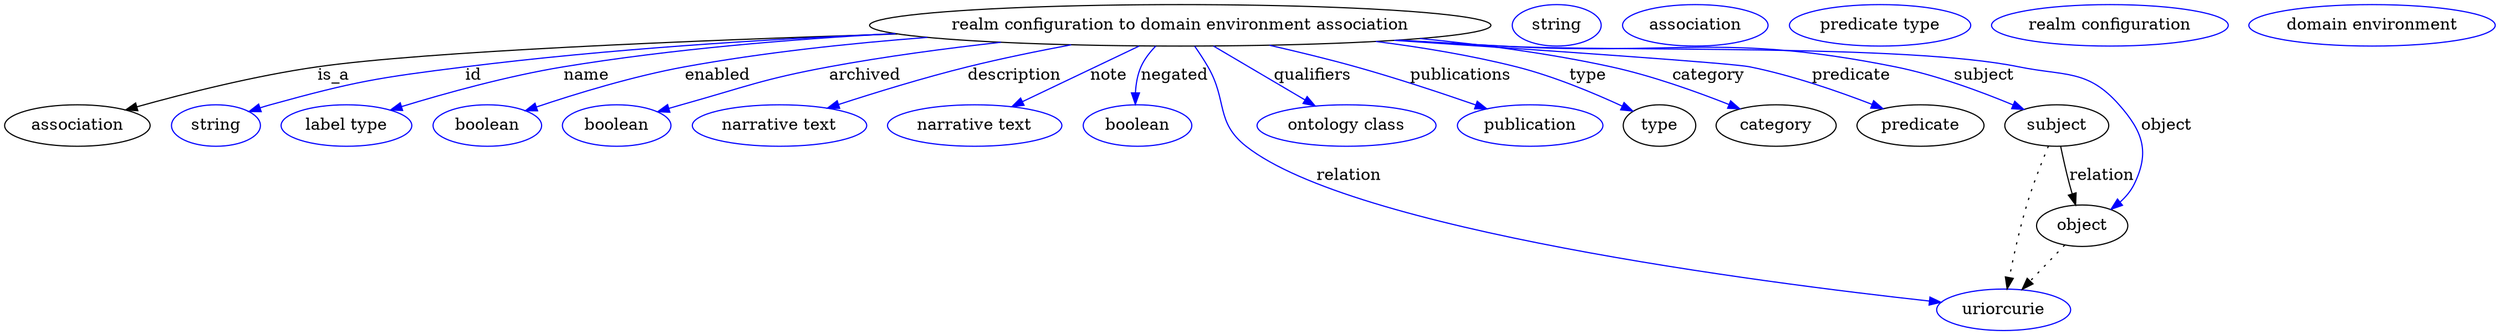 digraph {
	graph [bb="0,0,2150.6,283"];
	node [label="\N"];
	"realm configuration to domain environment association"	 [height=0.5,
		label="realm configuration to domain environment association",
		pos="1014,265",
		width=7.4743];
	association	 [height=0.5,
		pos="63.044,178",
		width=1.7512];
	"realm configuration to domain environment association" -> association	 [label=is_a,
		lp="283.04,221.5",
		pos="e,105.96,191.24 764.93,258.12 586.27,252.2 361.46,242.48 269.04,229 216.17,221.29 157.08,205.94 115.79,194.09"];
	id	 [color=blue,
		height=0.5,
		label=string,
		pos="182.04,178",
		width=1.0652];
	"realm configuration to domain environment association" -> id	 [color=blue,
		label=id,
		lp="404.04,221.5",
		pos="e,210.86,189.93 764.91,258.16 652.24,253.09 517.6,244.29 397.04,229 321.56,219.43 302.18,217.02 229.04,196 226.25,195.2 223.39,194.3 \
220.52,193.34",
		style=solid];
	name	 [color=blue,
		height=0.5,
		label="label type",
		pos="295.04,178",
		width=1.5707];
	"realm configuration to domain environment association" -> name	 [color=blue,
		label=name,
		lp="502.04,221.5",
		pos="e,333.93,191.07 794.99,254.51 675.82,247.94 540.99,238.87 482.04,229 434.21,220.99 380.97,205.84 343.57,194.12",
		style=solid];
	enabled	 [color=blue,
		height=0.5,
		label=boolean,
		pos="416.04,178",
		width=1.2999];
	"realm configuration to domain environment association" -> enabled	 [color=blue,
		label=enabled,
		lp="616.54,221.5",
		pos="e,450.11,190.47 794.34,254.57 727.72,249.22 654.58,241.16 588.04,229 543.57,220.87 494.22,205.56 459.83,193.83",
		style=solid];
	archived	 [color=blue,
		height=0.5,
		label=boolean,
		pos="528.04,178",
		width=1.2999];
	"realm configuration to domain environment association" -> archived	 [color=blue,
		label=archived,
		lp="744.54,221.5",
		pos="e,563.49,189.75 858,250.29 811.2,244.81 759.86,237.75 713.04,229 654.87,218.13 640.91,212.4 584.04,196 580.5,194.98 576.84,193.89 \
573.17,192.76",
		style=solid];
	description	 [color=blue,
		height=0.5,
		label="narrative text",
		pos="668.04,178",
		width=2.0943];
	"realm configuration to domain environment association" -> description	 [color=blue,
		label=description,
		lp="870.04,221.5",
		pos="e,710.71,192.99 916.6,248.21 888.22,242.73 857.26,236.19 829.04,229 792.38,219.66 751.78,206.78 720.51,196.3",
		style=solid];
	note	 [color=blue,
		height=0.5,
		label="narrative text",
		pos="837.04,178",
		width=2.0943];
	"realm configuration to domain environment association" -> note	 [color=blue,
		label=note,
		lp="953.04,221.5",
		pos="e,870.09,194.24 977.37,246.97 948.86,232.96 909.28,213.5 879.42,198.83",
		style=solid];
	negated	 [color=blue,
		height=0.5,
		label=boolean,
		pos="977.04,178",
		width=1.2999];
	"realm configuration to domain environment association" -> negated	 [color=blue,
		label=negated,
		lp="1009,221.5",
		pos="e,975.15,196.16 992.15,246.68 987.33,241.49 982.84,235.47 980.04,229 977,221.95 975.67,213.83 975.24,206.17",
		style=solid];
	relation	 [color=blue,
		height=0.5,
		label=uriorcurie,
		pos="1725,18",
		width=1.6068];
	"realm configuration to domain environment association" -> relation	 [color=blue,
		label=relation,
		lp="1160,134.5",
		pos="e,1669.9,23.722 1026.8,247 1030.6,241.35 1034.6,235.01 1038,229 1054.8,199.45 1044.4,181.09 1071,160 1162.5,87.627 1512.9,41.423 \
1659.7,24.864",
		style=solid];
	qualifiers	 [color=blue,
		height=0.5,
		label="ontology class",
		pos="1157,178",
		width=2.1484];
	"realm configuration to domain environment association" -> qualifiers	 [color=blue,
		label=qualifiers,
		lp="1129,221.5",
		pos="e,1129.4,194.82 1043.7,246.97 1066,233.38 1096.8,214.66 1120.6,200.16",
		style=solid];
	publications	 [color=blue,
		height=0.5,
		label=publication,
		pos="1315,178",
		width=1.7512];
	"realm configuration to domain environment association" -> publications	 [color=blue,
		label=publications,
		lp="1257,221.5",
		pos="e,1276.7,192.39 1094.2,247.73 1117.8,242.22 1143.6,235.78 1167,229 1200.9,219.2 1238.5,206.22 1267.3,195.81",
		style=solid];
	type	 [height=0.5,
		pos="1427,178",
		width=0.86659];
	"realm configuration to domain environment association" -> type	 [color=blue,
		label=type,
		lp="1366,221.5",
		pos="e,1403.4,190.26 1186.6,251.14 1225.9,245.92 1267.2,238.77 1305,229 1336.4,220.89 1370.3,206.2 1394.4,194.67",
		style=solid];
	category	 [height=0.5,
		pos="1528,178",
		width=1.4443];
	"realm configuration to domain environment association" -> category	 [color=blue,
		label=category,
		lp="1470,221.5",
		pos="e,1495.7,192.21 1195.6,251.66 1271.2,245.22 1349.7,237.15 1386,229 1420.7,221.23 1458.4,207.39 1486.3,196.09",
		style=solid];
	predicate	 [height=0.5,
		pos="1653,178",
		width=1.5346];
	"realm configuration to domain environment association" -> predicate	 [color=blue,
		label=predicate,
		lp="1594.5,221.5",
		pos="e,1619.6,192.42 1204.1,252.24 1336.1,243.19 1490.9,232.13 1506,229 1542.1,221.57 1581.3,207.62 1610.2,196.19",
		style=solid];
	subject	 [height=0.5,
		pos="1771,178",
		width=1.2457];
	"realm configuration to domain environment association" -> subject	 [color=blue,
		label=subject,
		lp="1709.5,221.5",
		pos="e,1741.9,191.7 1205.4,252.31 1234.5,250.47 1264,248.65 1292,247 1443.5,238.1 1484.4,259.65 1633,229 1667.7,221.86 1705.2,207.52 \
1732.4,195.86",
		style=solid];
	object	 [height=0.5,
		pos="1793,91",
		width=1.1013];
	"realm configuration to domain environment association" -> object	 [color=blue,
		label=object,
		lp="1866.5,178",
		pos="e,1818.5,105.11 1202.8,252.15 1232.7,250.3 1263.2,248.51 1292,247 1391.5,241.78 1642.5,249.31 1740,229 1779.7,220.74 1798.4,226.51 \
1825,196 1845.6,172.51 1851.6,155.13 1838,127 1835.3,121.2 1831,116.04 1826.3,111.57",
		style=solid];
	association_type	 [color=blue,
		height=0.5,
		label=string,
		pos="1339,265",
		width=1.0652];
	association_category	 [color=blue,
		height=0.5,
		label=association,
		pos="1458,265",
		width=1.7512];
	"realm configuration to domain environment association_predicate"	 [color=blue,
		height=0.5,
		label="predicate type",
		pos="1618,265",
		width=2.1845];
	subject -> relation	 [pos="e,1727.9,36.006 1763.1,160.13 1757.2,146.37 1749.3,126.75 1744,109 1737.8,88.182 1732.9,64.102 1729.6,45.943",
		style=dotted];
	subject -> object	 [label=relation,
		lp="1810,134.5",
		pos="e,1787.3,108.86 1774.5,159.97 1776.5,150.18 1779.2,137.87 1782,127 1782.7,124.31 1783.5,121.51 1784.3,118.73"];
	"realm configuration to domain environment association_subject"	 [color=blue,
		height=0.5,
		label="realm configuration",
		pos="1817,265",
		width=2.8525];
	object -> relation	 [pos="e,1741.2,35.346 1777.3,74.069 1768.6,64.805 1757.8,53.154 1748.2,42.876",
		style=dotted];
	"realm configuration to domain environment association_object"	 [color=blue,
		height=0.5,
		label="domain environment",
		pos="2044,265",
		width=2.9608];
}
